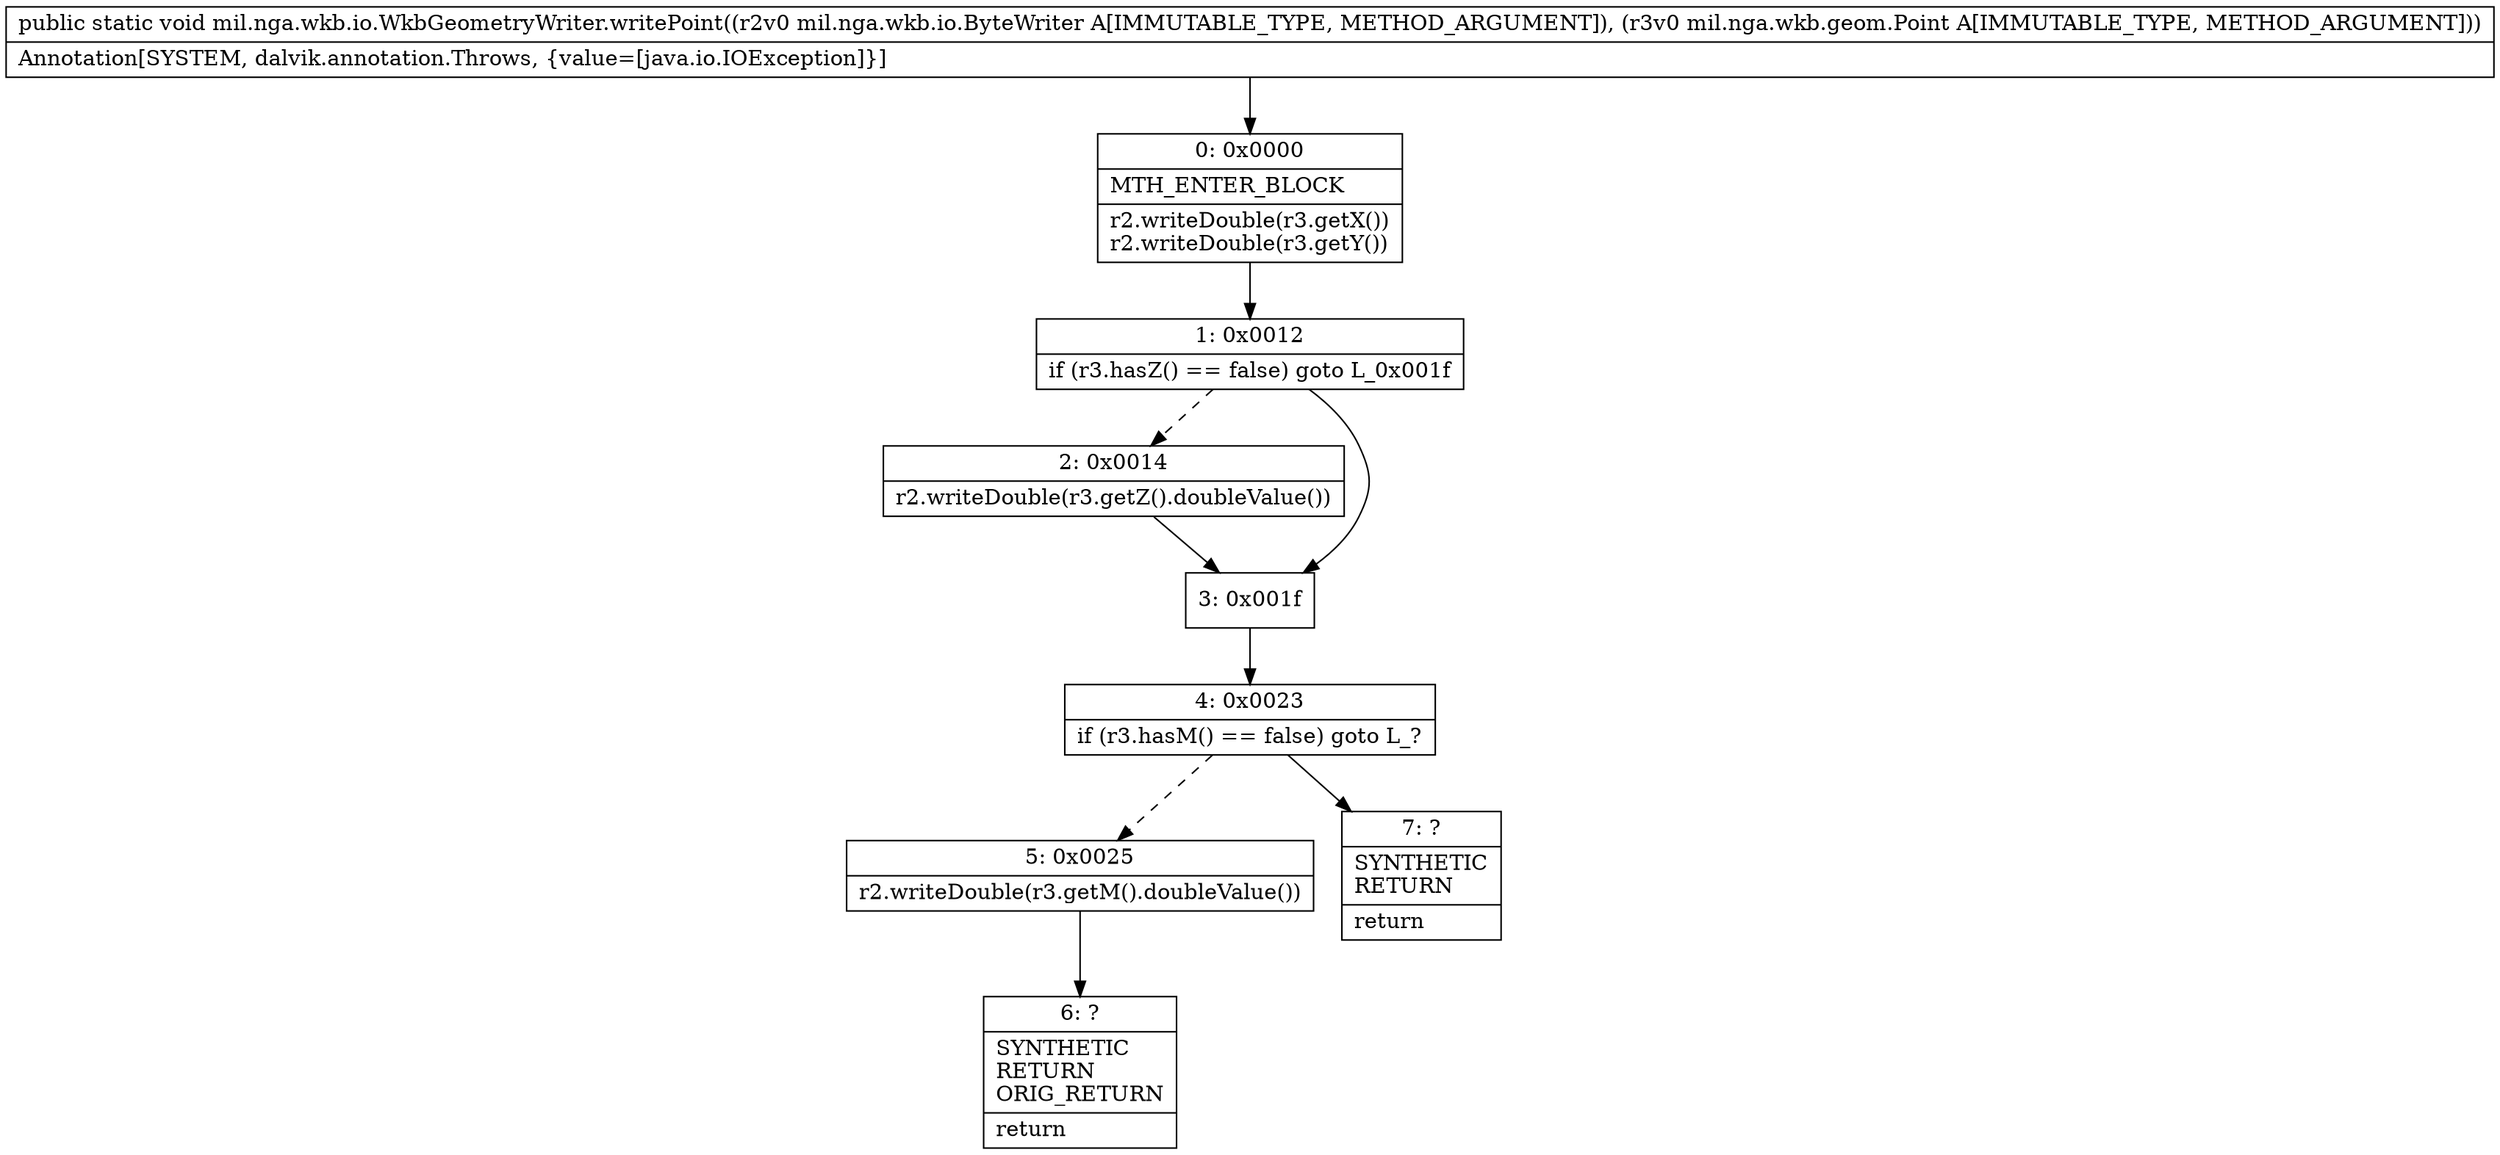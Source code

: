 digraph "CFG formil.nga.wkb.io.WkbGeometryWriter.writePoint(Lmil\/nga\/wkb\/io\/ByteWriter;Lmil\/nga\/wkb\/geom\/Point;)V" {
Node_0 [shape=record,label="{0\:\ 0x0000|MTH_ENTER_BLOCK\l|r2.writeDouble(r3.getX())\lr2.writeDouble(r3.getY())\l}"];
Node_1 [shape=record,label="{1\:\ 0x0012|if (r3.hasZ() == false) goto L_0x001f\l}"];
Node_2 [shape=record,label="{2\:\ 0x0014|r2.writeDouble(r3.getZ().doubleValue())\l}"];
Node_3 [shape=record,label="{3\:\ 0x001f}"];
Node_4 [shape=record,label="{4\:\ 0x0023|if (r3.hasM() == false) goto L_?\l}"];
Node_5 [shape=record,label="{5\:\ 0x0025|r2.writeDouble(r3.getM().doubleValue())\l}"];
Node_6 [shape=record,label="{6\:\ ?|SYNTHETIC\lRETURN\lORIG_RETURN\l|return\l}"];
Node_7 [shape=record,label="{7\:\ ?|SYNTHETIC\lRETURN\l|return\l}"];
MethodNode[shape=record,label="{public static void mil.nga.wkb.io.WkbGeometryWriter.writePoint((r2v0 mil.nga.wkb.io.ByteWriter A[IMMUTABLE_TYPE, METHOD_ARGUMENT]), (r3v0 mil.nga.wkb.geom.Point A[IMMUTABLE_TYPE, METHOD_ARGUMENT]))  | Annotation[SYSTEM, dalvik.annotation.Throws, \{value=[java.io.IOException]\}]\l}"];
MethodNode -> Node_0;
Node_0 -> Node_1;
Node_1 -> Node_2[style=dashed];
Node_1 -> Node_3;
Node_2 -> Node_3;
Node_3 -> Node_4;
Node_4 -> Node_5[style=dashed];
Node_4 -> Node_7;
Node_5 -> Node_6;
}

